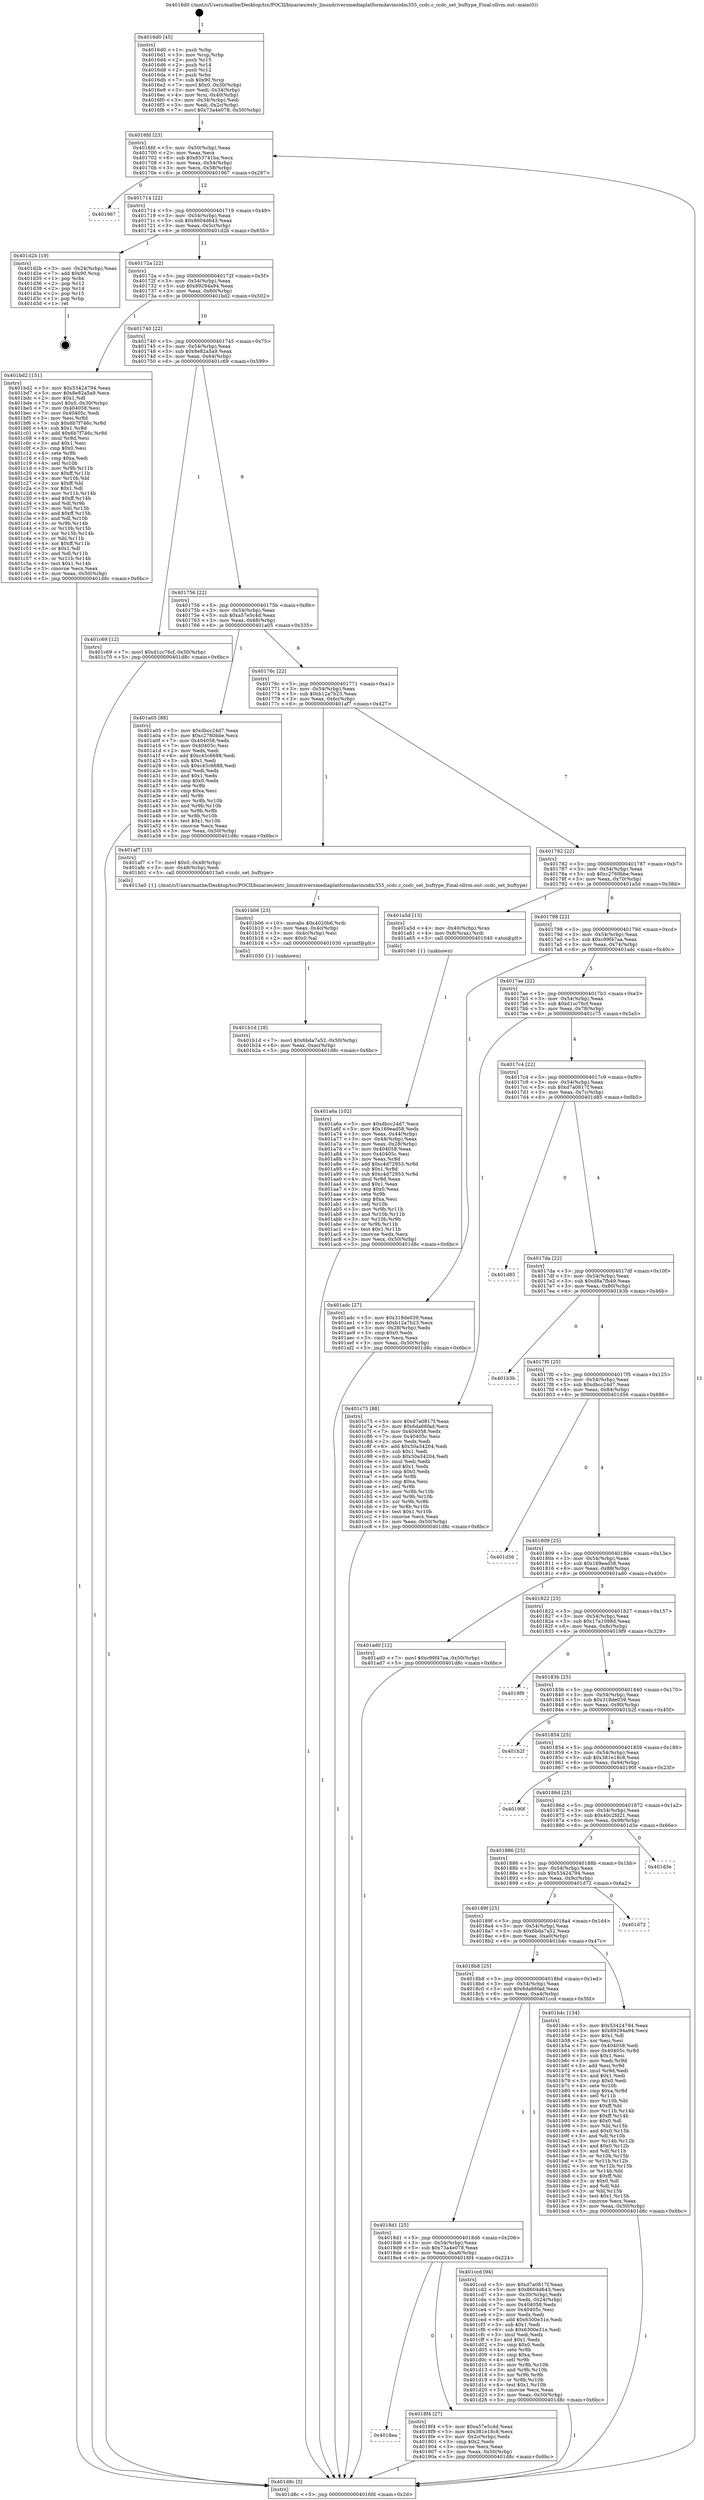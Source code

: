 digraph "0x4016d0" {
  label = "0x4016d0 (/mnt/c/Users/mathe/Desktop/tcc/POCII/binaries/extr_linuxdriversmediaplatformdavincidm355_ccdc.c_ccdc_set_buftype_Final-ollvm.out::main(0))"
  labelloc = "t"
  node[shape=record]

  Entry [label="",width=0.3,height=0.3,shape=circle,fillcolor=black,style=filled]
  "0x4016fd" [label="{
     0x4016fd [23]\l
     | [instrs]\l
     &nbsp;&nbsp;0x4016fd \<+3\>: mov -0x50(%rbp),%eax\l
     &nbsp;&nbsp;0x401700 \<+2\>: mov %eax,%ecx\l
     &nbsp;&nbsp;0x401702 \<+6\>: sub $0x853741ba,%ecx\l
     &nbsp;&nbsp;0x401708 \<+3\>: mov %eax,-0x54(%rbp)\l
     &nbsp;&nbsp;0x40170b \<+3\>: mov %ecx,-0x58(%rbp)\l
     &nbsp;&nbsp;0x40170e \<+6\>: je 0000000000401967 \<main+0x297\>\l
  }"]
  "0x401967" [label="{
     0x401967\l
  }", style=dashed]
  "0x401714" [label="{
     0x401714 [22]\l
     | [instrs]\l
     &nbsp;&nbsp;0x401714 \<+5\>: jmp 0000000000401719 \<main+0x49\>\l
     &nbsp;&nbsp;0x401719 \<+3\>: mov -0x54(%rbp),%eax\l
     &nbsp;&nbsp;0x40171c \<+5\>: sub $0x8604d643,%eax\l
     &nbsp;&nbsp;0x401721 \<+3\>: mov %eax,-0x5c(%rbp)\l
     &nbsp;&nbsp;0x401724 \<+6\>: je 0000000000401d2b \<main+0x65b\>\l
  }"]
  Exit [label="",width=0.3,height=0.3,shape=circle,fillcolor=black,style=filled,peripheries=2]
  "0x401d2b" [label="{
     0x401d2b [19]\l
     | [instrs]\l
     &nbsp;&nbsp;0x401d2b \<+3\>: mov -0x24(%rbp),%eax\l
     &nbsp;&nbsp;0x401d2e \<+7\>: add $0x90,%rsp\l
     &nbsp;&nbsp;0x401d35 \<+1\>: pop %rbx\l
     &nbsp;&nbsp;0x401d36 \<+2\>: pop %r12\l
     &nbsp;&nbsp;0x401d38 \<+2\>: pop %r14\l
     &nbsp;&nbsp;0x401d3a \<+2\>: pop %r15\l
     &nbsp;&nbsp;0x401d3c \<+1\>: pop %rbp\l
     &nbsp;&nbsp;0x401d3d \<+1\>: ret\l
  }"]
  "0x40172a" [label="{
     0x40172a [22]\l
     | [instrs]\l
     &nbsp;&nbsp;0x40172a \<+5\>: jmp 000000000040172f \<main+0x5f\>\l
     &nbsp;&nbsp;0x40172f \<+3\>: mov -0x54(%rbp),%eax\l
     &nbsp;&nbsp;0x401732 \<+5\>: sub $0x89294a94,%eax\l
     &nbsp;&nbsp;0x401737 \<+3\>: mov %eax,-0x60(%rbp)\l
     &nbsp;&nbsp;0x40173a \<+6\>: je 0000000000401bd2 \<main+0x502\>\l
  }"]
  "0x401b1d" [label="{
     0x401b1d [18]\l
     | [instrs]\l
     &nbsp;&nbsp;0x401b1d \<+7\>: movl $0x6bda7a52,-0x50(%rbp)\l
     &nbsp;&nbsp;0x401b24 \<+6\>: mov %eax,-0xac(%rbp)\l
     &nbsp;&nbsp;0x401b2a \<+5\>: jmp 0000000000401d8c \<main+0x6bc\>\l
  }"]
  "0x401bd2" [label="{
     0x401bd2 [151]\l
     | [instrs]\l
     &nbsp;&nbsp;0x401bd2 \<+5\>: mov $0x53424794,%eax\l
     &nbsp;&nbsp;0x401bd7 \<+5\>: mov $0x8e82a5a9,%ecx\l
     &nbsp;&nbsp;0x401bdc \<+2\>: mov $0x1,%dl\l
     &nbsp;&nbsp;0x401bde \<+7\>: movl $0x0,-0x30(%rbp)\l
     &nbsp;&nbsp;0x401be5 \<+7\>: mov 0x404058,%esi\l
     &nbsp;&nbsp;0x401bec \<+7\>: mov 0x40405c,%edi\l
     &nbsp;&nbsp;0x401bf3 \<+3\>: mov %esi,%r8d\l
     &nbsp;&nbsp;0x401bf6 \<+7\>: sub $0x6b7f746c,%r8d\l
     &nbsp;&nbsp;0x401bfd \<+4\>: sub $0x1,%r8d\l
     &nbsp;&nbsp;0x401c01 \<+7\>: add $0x6b7f746c,%r8d\l
     &nbsp;&nbsp;0x401c08 \<+4\>: imul %r8d,%esi\l
     &nbsp;&nbsp;0x401c0c \<+3\>: and $0x1,%esi\l
     &nbsp;&nbsp;0x401c0f \<+3\>: cmp $0x0,%esi\l
     &nbsp;&nbsp;0x401c12 \<+4\>: sete %r9b\l
     &nbsp;&nbsp;0x401c16 \<+3\>: cmp $0xa,%edi\l
     &nbsp;&nbsp;0x401c19 \<+4\>: setl %r10b\l
     &nbsp;&nbsp;0x401c1d \<+3\>: mov %r9b,%r11b\l
     &nbsp;&nbsp;0x401c20 \<+4\>: xor $0xff,%r11b\l
     &nbsp;&nbsp;0x401c24 \<+3\>: mov %r10b,%bl\l
     &nbsp;&nbsp;0x401c27 \<+3\>: xor $0xff,%bl\l
     &nbsp;&nbsp;0x401c2a \<+3\>: xor $0x1,%dl\l
     &nbsp;&nbsp;0x401c2d \<+3\>: mov %r11b,%r14b\l
     &nbsp;&nbsp;0x401c30 \<+4\>: and $0xff,%r14b\l
     &nbsp;&nbsp;0x401c34 \<+3\>: and %dl,%r9b\l
     &nbsp;&nbsp;0x401c37 \<+3\>: mov %bl,%r15b\l
     &nbsp;&nbsp;0x401c3a \<+4\>: and $0xff,%r15b\l
     &nbsp;&nbsp;0x401c3e \<+3\>: and %dl,%r10b\l
     &nbsp;&nbsp;0x401c41 \<+3\>: or %r9b,%r14b\l
     &nbsp;&nbsp;0x401c44 \<+3\>: or %r10b,%r15b\l
     &nbsp;&nbsp;0x401c47 \<+3\>: xor %r15b,%r14b\l
     &nbsp;&nbsp;0x401c4a \<+3\>: or %bl,%r11b\l
     &nbsp;&nbsp;0x401c4d \<+4\>: xor $0xff,%r11b\l
     &nbsp;&nbsp;0x401c51 \<+3\>: or $0x1,%dl\l
     &nbsp;&nbsp;0x401c54 \<+3\>: and %dl,%r11b\l
     &nbsp;&nbsp;0x401c57 \<+3\>: or %r11b,%r14b\l
     &nbsp;&nbsp;0x401c5a \<+4\>: test $0x1,%r14b\l
     &nbsp;&nbsp;0x401c5e \<+3\>: cmovne %ecx,%eax\l
     &nbsp;&nbsp;0x401c61 \<+3\>: mov %eax,-0x50(%rbp)\l
     &nbsp;&nbsp;0x401c64 \<+5\>: jmp 0000000000401d8c \<main+0x6bc\>\l
  }"]
  "0x401740" [label="{
     0x401740 [22]\l
     | [instrs]\l
     &nbsp;&nbsp;0x401740 \<+5\>: jmp 0000000000401745 \<main+0x75\>\l
     &nbsp;&nbsp;0x401745 \<+3\>: mov -0x54(%rbp),%eax\l
     &nbsp;&nbsp;0x401748 \<+5\>: sub $0x8e82a5a9,%eax\l
     &nbsp;&nbsp;0x40174d \<+3\>: mov %eax,-0x64(%rbp)\l
     &nbsp;&nbsp;0x401750 \<+6\>: je 0000000000401c69 \<main+0x599\>\l
  }"]
  "0x401b06" [label="{
     0x401b06 [23]\l
     | [instrs]\l
     &nbsp;&nbsp;0x401b06 \<+10\>: movabs $0x4020b6,%rdi\l
     &nbsp;&nbsp;0x401b10 \<+3\>: mov %eax,-0x4c(%rbp)\l
     &nbsp;&nbsp;0x401b13 \<+3\>: mov -0x4c(%rbp),%esi\l
     &nbsp;&nbsp;0x401b16 \<+2\>: mov $0x0,%al\l
     &nbsp;&nbsp;0x401b18 \<+5\>: call 0000000000401030 \<printf@plt\>\l
     | [calls]\l
     &nbsp;&nbsp;0x401030 \{1\} (unknown)\l
  }"]
  "0x401c69" [label="{
     0x401c69 [12]\l
     | [instrs]\l
     &nbsp;&nbsp;0x401c69 \<+7\>: movl $0xd1cc76cf,-0x50(%rbp)\l
     &nbsp;&nbsp;0x401c70 \<+5\>: jmp 0000000000401d8c \<main+0x6bc\>\l
  }"]
  "0x401756" [label="{
     0x401756 [22]\l
     | [instrs]\l
     &nbsp;&nbsp;0x401756 \<+5\>: jmp 000000000040175b \<main+0x8b\>\l
     &nbsp;&nbsp;0x40175b \<+3\>: mov -0x54(%rbp),%eax\l
     &nbsp;&nbsp;0x40175e \<+5\>: sub $0xa57e5c4d,%eax\l
     &nbsp;&nbsp;0x401763 \<+3\>: mov %eax,-0x68(%rbp)\l
     &nbsp;&nbsp;0x401766 \<+6\>: je 0000000000401a05 \<main+0x335\>\l
  }"]
  "0x401a6a" [label="{
     0x401a6a [102]\l
     | [instrs]\l
     &nbsp;&nbsp;0x401a6a \<+5\>: mov $0xdbcc24d7,%ecx\l
     &nbsp;&nbsp;0x401a6f \<+5\>: mov $0x169ead58,%edx\l
     &nbsp;&nbsp;0x401a74 \<+3\>: mov %eax,-0x44(%rbp)\l
     &nbsp;&nbsp;0x401a77 \<+3\>: mov -0x44(%rbp),%eax\l
     &nbsp;&nbsp;0x401a7a \<+3\>: mov %eax,-0x28(%rbp)\l
     &nbsp;&nbsp;0x401a7d \<+7\>: mov 0x404058,%eax\l
     &nbsp;&nbsp;0x401a84 \<+7\>: mov 0x40405c,%esi\l
     &nbsp;&nbsp;0x401a8b \<+3\>: mov %eax,%r8d\l
     &nbsp;&nbsp;0x401a8e \<+7\>: add $0xc4d72953,%r8d\l
     &nbsp;&nbsp;0x401a95 \<+4\>: sub $0x1,%r8d\l
     &nbsp;&nbsp;0x401a99 \<+7\>: sub $0xc4d72953,%r8d\l
     &nbsp;&nbsp;0x401aa0 \<+4\>: imul %r8d,%eax\l
     &nbsp;&nbsp;0x401aa4 \<+3\>: and $0x1,%eax\l
     &nbsp;&nbsp;0x401aa7 \<+3\>: cmp $0x0,%eax\l
     &nbsp;&nbsp;0x401aaa \<+4\>: sete %r9b\l
     &nbsp;&nbsp;0x401aae \<+3\>: cmp $0xa,%esi\l
     &nbsp;&nbsp;0x401ab1 \<+4\>: setl %r10b\l
     &nbsp;&nbsp;0x401ab5 \<+3\>: mov %r9b,%r11b\l
     &nbsp;&nbsp;0x401ab8 \<+3\>: and %r10b,%r11b\l
     &nbsp;&nbsp;0x401abb \<+3\>: xor %r10b,%r9b\l
     &nbsp;&nbsp;0x401abe \<+3\>: or %r9b,%r11b\l
     &nbsp;&nbsp;0x401ac1 \<+4\>: test $0x1,%r11b\l
     &nbsp;&nbsp;0x401ac5 \<+3\>: cmovne %edx,%ecx\l
     &nbsp;&nbsp;0x401ac8 \<+3\>: mov %ecx,-0x50(%rbp)\l
     &nbsp;&nbsp;0x401acb \<+5\>: jmp 0000000000401d8c \<main+0x6bc\>\l
  }"]
  "0x401a05" [label="{
     0x401a05 [88]\l
     | [instrs]\l
     &nbsp;&nbsp;0x401a05 \<+5\>: mov $0xdbcc24d7,%eax\l
     &nbsp;&nbsp;0x401a0a \<+5\>: mov $0xc2760bbe,%ecx\l
     &nbsp;&nbsp;0x401a0f \<+7\>: mov 0x404058,%edx\l
     &nbsp;&nbsp;0x401a16 \<+7\>: mov 0x40405c,%esi\l
     &nbsp;&nbsp;0x401a1d \<+2\>: mov %edx,%edi\l
     &nbsp;&nbsp;0x401a1f \<+6\>: add $0xc45c6688,%edi\l
     &nbsp;&nbsp;0x401a25 \<+3\>: sub $0x1,%edi\l
     &nbsp;&nbsp;0x401a28 \<+6\>: sub $0xc45c6688,%edi\l
     &nbsp;&nbsp;0x401a2e \<+3\>: imul %edi,%edx\l
     &nbsp;&nbsp;0x401a31 \<+3\>: and $0x1,%edx\l
     &nbsp;&nbsp;0x401a34 \<+3\>: cmp $0x0,%edx\l
     &nbsp;&nbsp;0x401a37 \<+4\>: sete %r8b\l
     &nbsp;&nbsp;0x401a3b \<+3\>: cmp $0xa,%esi\l
     &nbsp;&nbsp;0x401a3e \<+4\>: setl %r9b\l
     &nbsp;&nbsp;0x401a42 \<+3\>: mov %r8b,%r10b\l
     &nbsp;&nbsp;0x401a45 \<+3\>: and %r9b,%r10b\l
     &nbsp;&nbsp;0x401a48 \<+3\>: xor %r9b,%r8b\l
     &nbsp;&nbsp;0x401a4b \<+3\>: or %r8b,%r10b\l
     &nbsp;&nbsp;0x401a4e \<+4\>: test $0x1,%r10b\l
     &nbsp;&nbsp;0x401a52 \<+3\>: cmovne %ecx,%eax\l
     &nbsp;&nbsp;0x401a55 \<+3\>: mov %eax,-0x50(%rbp)\l
     &nbsp;&nbsp;0x401a58 \<+5\>: jmp 0000000000401d8c \<main+0x6bc\>\l
  }"]
  "0x40176c" [label="{
     0x40176c [22]\l
     | [instrs]\l
     &nbsp;&nbsp;0x40176c \<+5\>: jmp 0000000000401771 \<main+0xa1\>\l
     &nbsp;&nbsp;0x401771 \<+3\>: mov -0x54(%rbp),%eax\l
     &nbsp;&nbsp;0x401774 \<+5\>: sub $0xb12a7b23,%eax\l
     &nbsp;&nbsp;0x401779 \<+3\>: mov %eax,-0x6c(%rbp)\l
     &nbsp;&nbsp;0x40177c \<+6\>: je 0000000000401af7 \<main+0x427\>\l
  }"]
  "0x4016d0" [label="{
     0x4016d0 [45]\l
     | [instrs]\l
     &nbsp;&nbsp;0x4016d0 \<+1\>: push %rbp\l
     &nbsp;&nbsp;0x4016d1 \<+3\>: mov %rsp,%rbp\l
     &nbsp;&nbsp;0x4016d4 \<+2\>: push %r15\l
     &nbsp;&nbsp;0x4016d6 \<+2\>: push %r14\l
     &nbsp;&nbsp;0x4016d8 \<+2\>: push %r12\l
     &nbsp;&nbsp;0x4016da \<+1\>: push %rbx\l
     &nbsp;&nbsp;0x4016db \<+7\>: sub $0x90,%rsp\l
     &nbsp;&nbsp;0x4016e2 \<+7\>: movl $0x0,-0x30(%rbp)\l
     &nbsp;&nbsp;0x4016e9 \<+3\>: mov %edi,-0x34(%rbp)\l
     &nbsp;&nbsp;0x4016ec \<+4\>: mov %rsi,-0x40(%rbp)\l
     &nbsp;&nbsp;0x4016f0 \<+3\>: mov -0x34(%rbp),%edi\l
     &nbsp;&nbsp;0x4016f3 \<+3\>: mov %edi,-0x2c(%rbp)\l
     &nbsp;&nbsp;0x4016f6 \<+7\>: movl $0x73a4e078,-0x50(%rbp)\l
  }"]
  "0x401af7" [label="{
     0x401af7 [15]\l
     | [instrs]\l
     &nbsp;&nbsp;0x401af7 \<+7\>: movl $0x0,-0x48(%rbp)\l
     &nbsp;&nbsp;0x401afe \<+3\>: mov -0x48(%rbp),%edi\l
     &nbsp;&nbsp;0x401b01 \<+5\>: call 00000000004013a0 \<ccdc_set_buftype\>\l
     | [calls]\l
     &nbsp;&nbsp;0x4013a0 \{1\} (/mnt/c/Users/mathe/Desktop/tcc/POCII/binaries/extr_linuxdriversmediaplatformdavincidm355_ccdc.c_ccdc_set_buftype_Final-ollvm.out::ccdc_set_buftype)\l
  }"]
  "0x401782" [label="{
     0x401782 [22]\l
     | [instrs]\l
     &nbsp;&nbsp;0x401782 \<+5\>: jmp 0000000000401787 \<main+0xb7\>\l
     &nbsp;&nbsp;0x401787 \<+3\>: mov -0x54(%rbp),%eax\l
     &nbsp;&nbsp;0x40178a \<+5\>: sub $0xc2760bbe,%eax\l
     &nbsp;&nbsp;0x40178f \<+3\>: mov %eax,-0x70(%rbp)\l
     &nbsp;&nbsp;0x401792 \<+6\>: je 0000000000401a5d \<main+0x38d\>\l
  }"]
  "0x401d8c" [label="{
     0x401d8c [5]\l
     | [instrs]\l
     &nbsp;&nbsp;0x401d8c \<+5\>: jmp 00000000004016fd \<main+0x2d\>\l
  }"]
  "0x401a5d" [label="{
     0x401a5d [13]\l
     | [instrs]\l
     &nbsp;&nbsp;0x401a5d \<+4\>: mov -0x40(%rbp),%rax\l
     &nbsp;&nbsp;0x401a61 \<+4\>: mov 0x8(%rax),%rdi\l
     &nbsp;&nbsp;0x401a65 \<+5\>: call 0000000000401040 \<atoi@plt\>\l
     | [calls]\l
     &nbsp;&nbsp;0x401040 \{1\} (unknown)\l
  }"]
  "0x401798" [label="{
     0x401798 [22]\l
     | [instrs]\l
     &nbsp;&nbsp;0x401798 \<+5\>: jmp 000000000040179d \<main+0xcd\>\l
     &nbsp;&nbsp;0x40179d \<+3\>: mov -0x54(%rbp),%eax\l
     &nbsp;&nbsp;0x4017a0 \<+5\>: sub $0xc99f47aa,%eax\l
     &nbsp;&nbsp;0x4017a5 \<+3\>: mov %eax,-0x74(%rbp)\l
     &nbsp;&nbsp;0x4017a8 \<+6\>: je 0000000000401adc \<main+0x40c\>\l
  }"]
  "0x4018ea" [label="{
     0x4018ea\l
  }", style=dashed]
  "0x401adc" [label="{
     0x401adc [27]\l
     | [instrs]\l
     &nbsp;&nbsp;0x401adc \<+5\>: mov $0x318de039,%eax\l
     &nbsp;&nbsp;0x401ae1 \<+5\>: mov $0xb12a7b23,%ecx\l
     &nbsp;&nbsp;0x401ae6 \<+3\>: mov -0x28(%rbp),%edx\l
     &nbsp;&nbsp;0x401ae9 \<+3\>: cmp $0x0,%edx\l
     &nbsp;&nbsp;0x401aec \<+3\>: cmove %ecx,%eax\l
     &nbsp;&nbsp;0x401aef \<+3\>: mov %eax,-0x50(%rbp)\l
     &nbsp;&nbsp;0x401af2 \<+5\>: jmp 0000000000401d8c \<main+0x6bc\>\l
  }"]
  "0x4017ae" [label="{
     0x4017ae [22]\l
     | [instrs]\l
     &nbsp;&nbsp;0x4017ae \<+5\>: jmp 00000000004017b3 \<main+0xe3\>\l
     &nbsp;&nbsp;0x4017b3 \<+3\>: mov -0x54(%rbp),%eax\l
     &nbsp;&nbsp;0x4017b6 \<+5\>: sub $0xd1cc76cf,%eax\l
     &nbsp;&nbsp;0x4017bb \<+3\>: mov %eax,-0x78(%rbp)\l
     &nbsp;&nbsp;0x4017be \<+6\>: je 0000000000401c75 \<main+0x5a5\>\l
  }"]
  "0x4018f4" [label="{
     0x4018f4 [27]\l
     | [instrs]\l
     &nbsp;&nbsp;0x4018f4 \<+5\>: mov $0xa57e5c4d,%eax\l
     &nbsp;&nbsp;0x4018f9 \<+5\>: mov $0x381e18c8,%ecx\l
     &nbsp;&nbsp;0x4018fe \<+3\>: mov -0x2c(%rbp),%edx\l
     &nbsp;&nbsp;0x401901 \<+3\>: cmp $0x2,%edx\l
     &nbsp;&nbsp;0x401904 \<+3\>: cmovne %ecx,%eax\l
     &nbsp;&nbsp;0x401907 \<+3\>: mov %eax,-0x50(%rbp)\l
     &nbsp;&nbsp;0x40190a \<+5\>: jmp 0000000000401d8c \<main+0x6bc\>\l
  }"]
  "0x401c75" [label="{
     0x401c75 [88]\l
     | [instrs]\l
     &nbsp;&nbsp;0x401c75 \<+5\>: mov $0xd7a0817f,%eax\l
     &nbsp;&nbsp;0x401c7a \<+5\>: mov $0x6da66fad,%ecx\l
     &nbsp;&nbsp;0x401c7f \<+7\>: mov 0x404058,%edx\l
     &nbsp;&nbsp;0x401c86 \<+7\>: mov 0x40405c,%esi\l
     &nbsp;&nbsp;0x401c8d \<+2\>: mov %edx,%edi\l
     &nbsp;&nbsp;0x401c8f \<+6\>: add $0x50a34204,%edi\l
     &nbsp;&nbsp;0x401c95 \<+3\>: sub $0x1,%edi\l
     &nbsp;&nbsp;0x401c98 \<+6\>: sub $0x50a34204,%edi\l
     &nbsp;&nbsp;0x401c9e \<+3\>: imul %edi,%edx\l
     &nbsp;&nbsp;0x401ca1 \<+3\>: and $0x1,%edx\l
     &nbsp;&nbsp;0x401ca4 \<+3\>: cmp $0x0,%edx\l
     &nbsp;&nbsp;0x401ca7 \<+4\>: sete %r8b\l
     &nbsp;&nbsp;0x401cab \<+3\>: cmp $0xa,%esi\l
     &nbsp;&nbsp;0x401cae \<+4\>: setl %r9b\l
     &nbsp;&nbsp;0x401cb2 \<+3\>: mov %r8b,%r10b\l
     &nbsp;&nbsp;0x401cb5 \<+3\>: and %r9b,%r10b\l
     &nbsp;&nbsp;0x401cb8 \<+3\>: xor %r9b,%r8b\l
     &nbsp;&nbsp;0x401cbb \<+3\>: or %r8b,%r10b\l
     &nbsp;&nbsp;0x401cbe \<+4\>: test $0x1,%r10b\l
     &nbsp;&nbsp;0x401cc2 \<+3\>: cmovne %ecx,%eax\l
     &nbsp;&nbsp;0x401cc5 \<+3\>: mov %eax,-0x50(%rbp)\l
     &nbsp;&nbsp;0x401cc8 \<+5\>: jmp 0000000000401d8c \<main+0x6bc\>\l
  }"]
  "0x4017c4" [label="{
     0x4017c4 [22]\l
     | [instrs]\l
     &nbsp;&nbsp;0x4017c4 \<+5\>: jmp 00000000004017c9 \<main+0xf9\>\l
     &nbsp;&nbsp;0x4017c9 \<+3\>: mov -0x54(%rbp),%eax\l
     &nbsp;&nbsp;0x4017cc \<+5\>: sub $0xd7a0817f,%eax\l
     &nbsp;&nbsp;0x4017d1 \<+3\>: mov %eax,-0x7c(%rbp)\l
     &nbsp;&nbsp;0x4017d4 \<+6\>: je 0000000000401d85 \<main+0x6b5\>\l
  }"]
  "0x4018d1" [label="{
     0x4018d1 [25]\l
     | [instrs]\l
     &nbsp;&nbsp;0x4018d1 \<+5\>: jmp 00000000004018d6 \<main+0x206\>\l
     &nbsp;&nbsp;0x4018d6 \<+3\>: mov -0x54(%rbp),%eax\l
     &nbsp;&nbsp;0x4018d9 \<+5\>: sub $0x73a4e078,%eax\l
     &nbsp;&nbsp;0x4018de \<+6\>: mov %eax,-0xa8(%rbp)\l
     &nbsp;&nbsp;0x4018e4 \<+6\>: je 00000000004018f4 \<main+0x224\>\l
  }"]
  "0x401d85" [label="{
     0x401d85\l
  }", style=dashed]
  "0x4017da" [label="{
     0x4017da [22]\l
     | [instrs]\l
     &nbsp;&nbsp;0x4017da \<+5\>: jmp 00000000004017df \<main+0x10f\>\l
     &nbsp;&nbsp;0x4017df \<+3\>: mov -0x54(%rbp),%eax\l
     &nbsp;&nbsp;0x4017e2 \<+5\>: sub $0xd8a7fb49,%eax\l
     &nbsp;&nbsp;0x4017e7 \<+3\>: mov %eax,-0x80(%rbp)\l
     &nbsp;&nbsp;0x4017ea \<+6\>: je 0000000000401b3b \<main+0x46b\>\l
  }"]
  "0x401ccd" [label="{
     0x401ccd [94]\l
     | [instrs]\l
     &nbsp;&nbsp;0x401ccd \<+5\>: mov $0xd7a0817f,%eax\l
     &nbsp;&nbsp;0x401cd2 \<+5\>: mov $0x8604d643,%ecx\l
     &nbsp;&nbsp;0x401cd7 \<+3\>: mov -0x30(%rbp),%edx\l
     &nbsp;&nbsp;0x401cda \<+3\>: mov %edx,-0x24(%rbp)\l
     &nbsp;&nbsp;0x401cdd \<+7\>: mov 0x404058,%edx\l
     &nbsp;&nbsp;0x401ce4 \<+7\>: mov 0x40405c,%esi\l
     &nbsp;&nbsp;0x401ceb \<+2\>: mov %edx,%edi\l
     &nbsp;&nbsp;0x401ced \<+6\>: add $0x6300e31e,%edi\l
     &nbsp;&nbsp;0x401cf3 \<+3\>: sub $0x1,%edi\l
     &nbsp;&nbsp;0x401cf6 \<+6\>: sub $0x6300e31e,%edi\l
     &nbsp;&nbsp;0x401cfc \<+3\>: imul %edi,%edx\l
     &nbsp;&nbsp;0x401cff \<+3\>: and $0x1,%edx\l
     &nbsp;&nbsp;0x401d02 \<+3\>: cmp $0x0,%edx\l
     &nbsp;&nbsp;0x401d05 \<+4\>: sete %r8b\l
     &nbsp;&nbsp;0x401d09 \<+3\>: cmp $0xa,%esi\l
     &nbsp;&nbsp;0x401d0c \<+4\>: setl %r9b\l
     &nbsp;&nbsp;0x401d10 \<+3\>: mov %r8b,%r10b\l
     &nbsp;&nbsp;0x401d13 \<+3\>: and %r9b,%r10b\l
     &nbsp;&nbsp;0x401d16 \<+3\>: xor %r9b,%r8b\l
     &nbsp;&nbsp;0x401d19 \<+3\>: or %r8b,%r10b\l
     &nbsp;&nbsp;0x401d1c \<+4\>: test $0x1,%r10b\l
     &nbsp;&nbsp;0x401d20 \<+3\>: cmovne %ecx,%eax\l
     &nbsp;&nbsp;0x401d23 \<+3\>: mov %eax,-0x50(%rbp)\l
     &nbsp;&nbsp;0x401d26 \<+5\>: jmp 0000000000401d8c \<main+0x6bc\>\l
  }"]
  "0x401b3b" [label="{
     0x401b3b\l
  }", style=dashed]
  "0x4017f0" [label="{
     0x4017f0 [25]\l
     | [instrs]\l
     &nbsp;&nbsp;0x4017f0 \<+5\>: jmp 00000000004017f5 \<main+0x125\>\l
     &nbsp;&nbsp;0x4017f5 \<+3\>: mov -0x54(%rbp),%eax\l
     &nbsp;&nbsp;0x4017f8 \<+5\>: sub $0xdbcc24d7,%eax\l
     &nbsp;&nbsp;0x4017fd \<+6\>: mov %eax,-0x84(%rbp)\l
     &nbsp;&nbsp;0x401803 \<+6\>: je 0000000000401d56 \<main+0x686\>\l
  }"]
  "0x4018b8" [label="{
     0x4018b8 [25]\l
     | [instrs]\l
     &nbsp;&nbsp;0x4018b8 \<+5\>: jmp 00000000004018bd \<main+0x1ed\>\l
     &nbsp;&nbsp;0x4018bd \<+3\>: mov -0x54(%rbp),%eax\l
     &nbsp;&nbsp;0x4018c0 \<+5\>: sub $0x6da66fad,%eax\l
     &nbsp;&nbsp;0x4018c5 \<+6\>: mov %eax,-0xa4(%rbp)\l
     &nbsp;&nbsp;0x4018cb \<+6\>: je 0000000000401ccd \<main+0x5fd\>\l
  }"]
  "0x401d56" [label="{
     0x401d56\l
  }", style=dashed]
  "0x401809" [label="{
     0x401809 [25]\l
     | [instrs]\l
     &nbsp;&nbsp;0x401809 \<+5\>: jmp 000000000040180e \<main+0x13e\>\l
     &nbsp;&nbsp;0x40180e \<+3\>: mov -0x54(%rbp),%eax\l
     &nbsp;&nbsp;0x401811 \<+5\>: sub $0x169ead58,%eax\l
     &nbsp;&nbsp;0x401816 \<+6\>: mov %eax,-0x88(%rbp)\l
     &nbsp;&nbsp;0x40181c \<+6\>: je 0000000000401ad0 \<main+0x400\>\l
  }"]
  "0x401b4c" [label="{
     0x401b4c [134]\l
     | [instrs]\l
     &nbsp;&nbsp;0x401b4c \<+5\>: mov $0x53424794,%eax\l
     &nbsp;&nbsp;0x401b51 \<+5\>: mov $0x89294a94,%ecx\l
     &nbsp;&nbsp;0x401b56 \<+2\>: mov $0x1,%dl\l
     &nbsp;&nbsp;0x401b58 \<+2\>: xor %esi,%esi\l
     &nbsp;&nbsp;0x401b5a \<+7\>: mov 0x404058,%edi\l
     &nbsp;&nbsp;0x401b61 \<+8\>: mov 0x40405c,%r8d\l
     &nbsp;&nbsp;0x401b69 \<+3\>: sub $0x1,%esi\l
     &nbsp;&nbsp;0x401b6c \<+3\>: mov %edi,%r9d\l
     &nbsp;&nbsp;0x401b6f \<+3\>: add %esi,%r9d\l
     &nbsp;&nbsp;0x401b72 \<+4\>: imul %r9d,%edi\l
     &nbsp;&nbsp;0x401b76 \<+3\>: and $0x1,%edi\l
     &nbsp;&nbsp;0x401b79 \<+3\>: cmp $0x0,%edi\l
     &nbsp;&nbsp;0x401b7c \<+4\>: sete %r10b\l
     &nbsp;&nbsp;0x401b80 \<+4\>: cmp $0xa,%r8d\l
     &nbsp;&nbsp;0x401b84 \<+4\>: setl %r11b\l
     &nbsp;&nbsp;0x401b88 \<+3\>: mov %r10b,%bl\l
     &nbsp;&nbsp;0x401b8b \<+3\>: xor $0xff,%bl\l
     &nbsp;&nbsp;0x401b8e \<+3\>: mov %r11b,%r14b\l
     &nbsp;&nbsp;0x401b91 \<+4\>: xor $0xff,%r14b\l
     &nbsp;&nbsp;0x401b95 \<+3\>: xor $0x0,%dl\l
     &nbsp;&nbsp;0x401b98 \<+3\>: mov %bl,%r15b\l
     &nbsp;&nbsp;0x401b9b \<+4\>: and $0x0,%r15b\l
     &nbsp;&nbsp;0x401b9f \<+3\>: and %dl,%r10b\l
     &nbsp;&nbsp;0x401ba2 \<+3\>: mov %r14b,%r12b\l
     &nbsp;&nbsp;0x401ba5 \<+4\>: and $0x0,%r12b\l
     &nbsp;&nbsp;0x401ba9 \<+3\>: and %dl,%r11b\l
     &nbsp;&nbsp;0x401bac \<+3\>: or %r10b,%r15b\l
     &nbsp;&nbsp;0x401baf \<+3\>: or %r11b,%r12b\l
     &nbsp;&nbsp;0x401bb2 \<+3\>: xor %r12b,%r15b\l
     &nbsp;&nbsp;0x401bb5 \<+3\>: or %r14b,%bl\l
     &nbsp;&nbsp;0x401bb8 \<+3\>: xor $0xff,%bl\l
     &nbsp;&nbsp;0x401bbb \<+3\>: or $0x0,%dl\l
     &nbsp;&nbsp;0x401bbe \<+2\>: and %dl,%bl\l
     &nbsp;&nbsp;0x401bc0 \<+3\>: or %bl,%r15b\l
     &nbsp;&nbsp;0x401bc3 \<+4\>: test $0x1,%r15b\l
     &nbsp;&nbsp;0x401bc7 \<+3\>: cmovne %ecx,%eax\l
     &nbsp;&nbsp;0x401bca \<+3\>: mov %eax,-0x50(%rbp)\l
     &nbsp;&nbsp;0x401bcd \<+5\>: jmp 0000000000401d8c \<main+0x6bc\>\l
  }"]
  "0x401ad0" [label="{
     0x401ad0 [12]\l
     | [instrs]\l
     &nbsp;&nbsp;0x401ad0 \<+7\>: movl $0xc99f47aa,-0x50(%rbp)\l
     &nbsp;&nbsp;0x401ad7 \<+5\>: jmp 0000000000401d8c \<main+0x6bc\>\l
  }"]
  "0x401822" [label="{
     0x401822 [25]\l
     | [instrs]\l
     &nbsp;&nbsp;0x401822 \<+5\>: jmp 0000000000401827 \<main+0x157\>\l
     &nbsp;&nbsp;0x401827 \<+3\>: mov -0x54(%rbp),%eax\l
     &nbsp;&nbsp;0x40182a \<+5\>: sub $0x17a1098d,%eax\l
     &nbsp;&nbsp;0x40182f \<+6\>: mov %eax,-0x8c(%rbp)\l
     &nbsp;&nbsp;0x401835 \<+6\>: je 00000000004019f9 \<main+0x329\>\l
  }"]
  "0x40189f" [label="{
     0x40189f [25]\l
     | [instrs]\l
     &nbsp;&nbsp;0x40189f \<+5\>: jmp 00000000004018a4 \<main+0x1d4\>\l
     &nbsp;&nbsp;0x4018a4 \<+3\>: mov -0x54(%rbp),%eax\l
     &nbsp;&nbsp;0x4018a7 \<+5\>: sub $0x6bda7a52,%eax\l
     &nbsp;&nbsp;0x4018ac \<+6\>: mov %eax,-0xa0(%rbp)\l
     &nbsp;&nbsp;0x4018b2 \<+6\>: je 0000000000401b4c \<main+0x47c\>\l
  }"]
  "0x4019f9" [label="{
     0x4019f9\l
  }", style=dashed]
  "0x40183b" [label="{
     0x40183b [25]\l
     | [instrs]\l
     &nbsp;&nbsp;0x40183b \<+5\>: jmp 0000000000401840 \<main+0x170\>\l
     &nbsp;&nbsp;0x401840 \<+3\>: mov -0x54(%rbp),%eax\l
     &nbsp;&nbsp;0x401843 \<+5\>: sub $0x318de039,%eax\l
     &nbsp;&nbsp;0x401848 \<+6\>: mov %eax,-0x90(%rbp)\l
     &nbsp;&nbsp;0x40184e \<+6\>: je 0000000000401b2f \<main+0x45f\>\l
  }"]
  "0x401d72" [label="{
     0x401d72\l
  }", style=dashed]
  "0x401b2f" [label="{
     0x401b2f\l
  }", style=dashed]
  "0x401854" [label="{
     0x401854 [25]\l
     | [instrs]\l
     &nbsp;&nbsp;0x401854 \<+5\>: jmp 0000000000401859 \<main+0x189\>\l
     &nbsp;&nbsp;0x401859 \<+3\>: mov -0x54(%rbp),%eax\l
     &nbsp;&nbsp;0x40185c \<+5\>: sub $0x381e18c8,%eax\l
     &nbsp;&nbsp;0x401861 \<+6\>: mov %eax,-0x94(%rbp)\l
     &nbsp;&nbsp;0x401867 \<+6\>: je 000000000040190f \<main+0x23f\>\l
  }"]
  "0x401886" [label="{
     0x401886 [25]\l
     | [instrs]\l
     &nbsp;&nbsp;0x401886 \<+5\>: jmp 000000000040188b \<main+0x1bb\>\l
     &nbsp;&nbsp;0x40188b \<+3\>: mov -0x54(%rbp),%eax\l
     &nbsp;&nbsp;0x40188e \<+5\>: sub $0x53424794,%eax\l
     &nbsp;&nbsp;0x401893 \<+6\>: mov %eax,-0x9c(%rbp)\l
     &nbsp;&nbsp;0x401899 \<+6\>: je 0000000000401d72 \<main+0x6a2\>\l
  }"]
  "0x40190f" [label="{
     0x40190f\l
  }", style=dashed]
  "0x40186d" [label="{
     0x40186d [25]\l
     | [instrs]\l
     &nbsp;&nbsp;0x40186d \<+5\>: jmp 0000000000401872 \<main+0x1a2\>\l
     &nbsp;&nbsp;0x401872 \<+3\>: mov -0x54(%rbp),%eax\l
     &nbsp;&nbsp;0x401875 \<+5\>: sub $0x40c2fd21,%eax\l
     &nbsp;&nbsp;0x40187a \<+6\>: mov %eax,-0x98(%rbp)\l
     &nbsp;&nbsp;0x401880 \<+6\>: je 0000000000401d3e \<main+0x66e\>\l
  }"]
  "0x401d3e" [label="{
     0x401d3e\l
  }", style=dashed]
  Entry -> "0x4016d0" [label=" 1"]
  "0x4016fd" -> "0x401967" [label=" 0"]
  "0x4016fd" -> "0x401714" [label=" 12"]
  "0x401d2b" -> Exit [label=" 1"]
  "0x401714" -> "0x401d2b" [label=" 1"]
  "0x401714" -> "0x40172a" [label=" 11"]
  "0x401ccd" -> "0x401d8c" [label=" 1"]
  "0x40172a" -> "0x401bd2" [label=" 1"]
  "0x40172a" -> "0x401740" [label=" 10"]
  "0x401c75" -> "0x401d8c" [label=" 1"]
  "0x401740" -> "0x401c69" [label=" 1"]
  "0x401740" -> "0x401756" [label=" 9"]
  "0x401c69" -> "0x401d8c" [label=" 1"]
  "0x401756" -> "0x401a05" [label=" 1"]
  "0x401756" -> "0x40176c" [label=" 8"]
  "0x401bd2" -> "0x401d8c" [label=" 1"]
  "0x40176c" -> "0x401af7" [label=" 1"]
  "0x40176c" -> "0x401782" [label=" 7"]
  "0x401b4c" -> "0x401d8c" [label=" 1"]
  "0x401782" -> "0x401a5d" [label=" 1"]
  "0x401782" -> "0x401798" [label=" 6"]
  "0x401b1d" -> "0x401d8c" [label=" 1"]
  "0x401798" -> "0x401adc" [label=" 1"]
  "0x401798" -> "0x4017ae" [label=" 5"]
  "0x401b06" -> "0x401b1d" [label=" 1"]
  "0x4017ae" -> "0x401c75" [label=" 1"]
  "0x4017ae" -> "0x4017c4" [label=" 4"]
  "0x401af7" -> "0x401b06" [label=" 1"]
  "0x4017c4" -> "0x401d85" [label=" 0"]
  "0x4017c4" -> "0x4017da" [label=" 4"]
  "0x401ad0" -> "0x401d8c" [label=" 1"]
  "0x4017da" -> "0x401b3b" [label=" 0"]
  "0x4017da" -> "0x4017f0" [label=" 4"]
  "0x401a6a" -> "0x401d8c" [label=" 1"]
  "0x4017f0" -> "0x401d56" [label=" 0"]
  "0x4017f0" -> "0x401809" [label=" 4"]
  "0x401a05" -> "0x401d8c" [label=" 1"]
  "0x401809" -> "0x401ad0" [label=" 1"]
  "0x401809" -> "0x401822" [label=" 3"]
  "0x401d8c" -> "0x4016fd" [label=" 11"]
  "0x401822" -> "0x4019f9" [label=" 0"]
  "0x401822" -> "0x40183b" [label=" 3"]
  "0x4018f4" -> "0x401d8c" [label=" 1"]
  "0x40183b" -> "0x401b2f" [label=" 0"]
  "0x40183b" -> "0x401854" [label=" 3"]
  "0x4018d1" -> "0x4018ea" [label=" 0"]
  "0x401854" -> "0x40190f" [label=" 0"]
  "0x401854" -> "0x40186d" [label=" 3"]
  "0x401adc" -> "0x401d8c" [label=" 1"]
  "0x40186d" -> "0x401d3e" [label=" 0"]
  "0x40186d" -> "0x401886" [label=" 3"]
  "0x4018d1" -> "0x4018f4" [label=" 1"]
  "0x401886" -> "0x401d72" [label=" 0"]
  "0x401886" -> "0x40189f" [label=" 3"]
  "0x4016d0" -> "0x4016fd" [label=" 1"]
  "0x40189f" -> "0x401b4c" [label=" 1"]
  "0x40189f" -> "0x4018b8" [label=" 2"]
  "0x401a5d" -> "0x401a6a" [label=" 1"]
  "0x4018b8" -> "0x401ccd" [label=" 1"]
  "0x4018b8" -> "0x4018d1" [label=" 1"]
}
